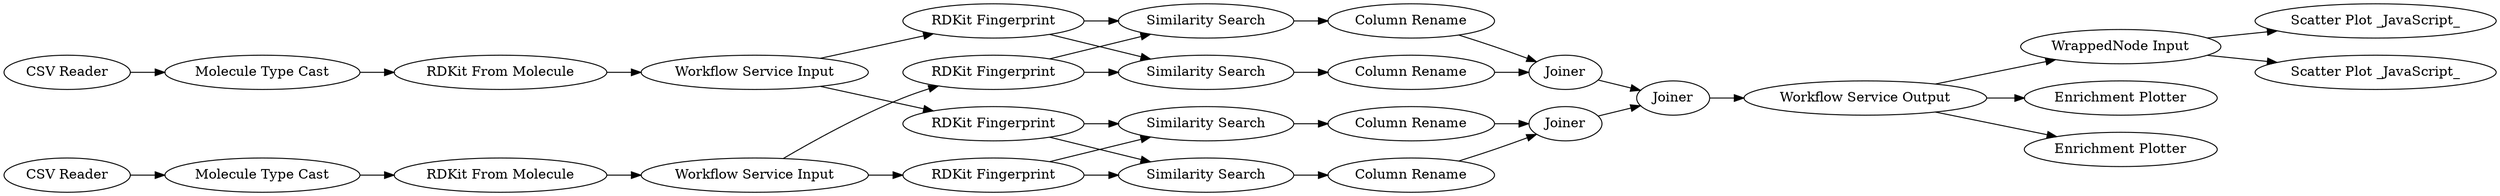 digraph {
	35 -> 287
	4 -> 33
	281 -> 279
	290 -> 281
	2 -> 6
	45 -> 4
	274 -> 275
	277 -> 274
	1 -> 4
	33 -> 286
	5 -> 35
	282 -> 271
	37 -> 287
	285 -> 1
	6 -> 37
	284 -> 46
	281 -> 280
	271 -> 272
	3 -> 31
	290 -> 44
	46 -> 5
	275 -> 284
	272 -> 285
	45 -> 3
	31 -> 286
	290 -> 43
	286 -> 289
	285 -> 2
	287 -> 289
	284 -> 45
	46 -> 6
	2 -> 5
	289 -> 290
	1 -> 3
	289 [label=Joiner]
	275 [label="RDKit From Molecule"]
	284 [label="Workflow Service Input"]
	280 [label="Scatter Plot _JavaScript_"]
	286 [label=Joiner]
	3 [label="Similarity Search"]
	290 [label="Workflow Service Output"]
	277 [label="CSV Reader"]
	31 [label="Column Rename"]
	6 [label="Similarity Search"]
	282 [label="CSV Reader"]
	271 [label="Molecule Type Cast"]
	281 [label="WrappedNode Input"]
	274 [label="Molecule Type Cast"]
	285 [label="Workflow Service Input"]
	1 [label="RDKit Fingerprint"]
	287 [label=Joiner]
	4 [label="Similarity Search"]
	279 [label="Scatter Plot _JavaScript_"]
	37 [label="Column Rename"]
	272 [label="RDKit From Molecule"]
	5 [label="Similarity Search"]
	43 [label="Enrichment Plotter"]
	35 [label="Column Rename"]
	44 [label="Enrichment Plotter"]
	46 [label="RDKit Fingerprint"]
	33 [label="Column Rename"]
	2 [label="RDKit Fingerprint"]
	45 [label="RDKit Fingerprint"]
	rankdir=LR
}
